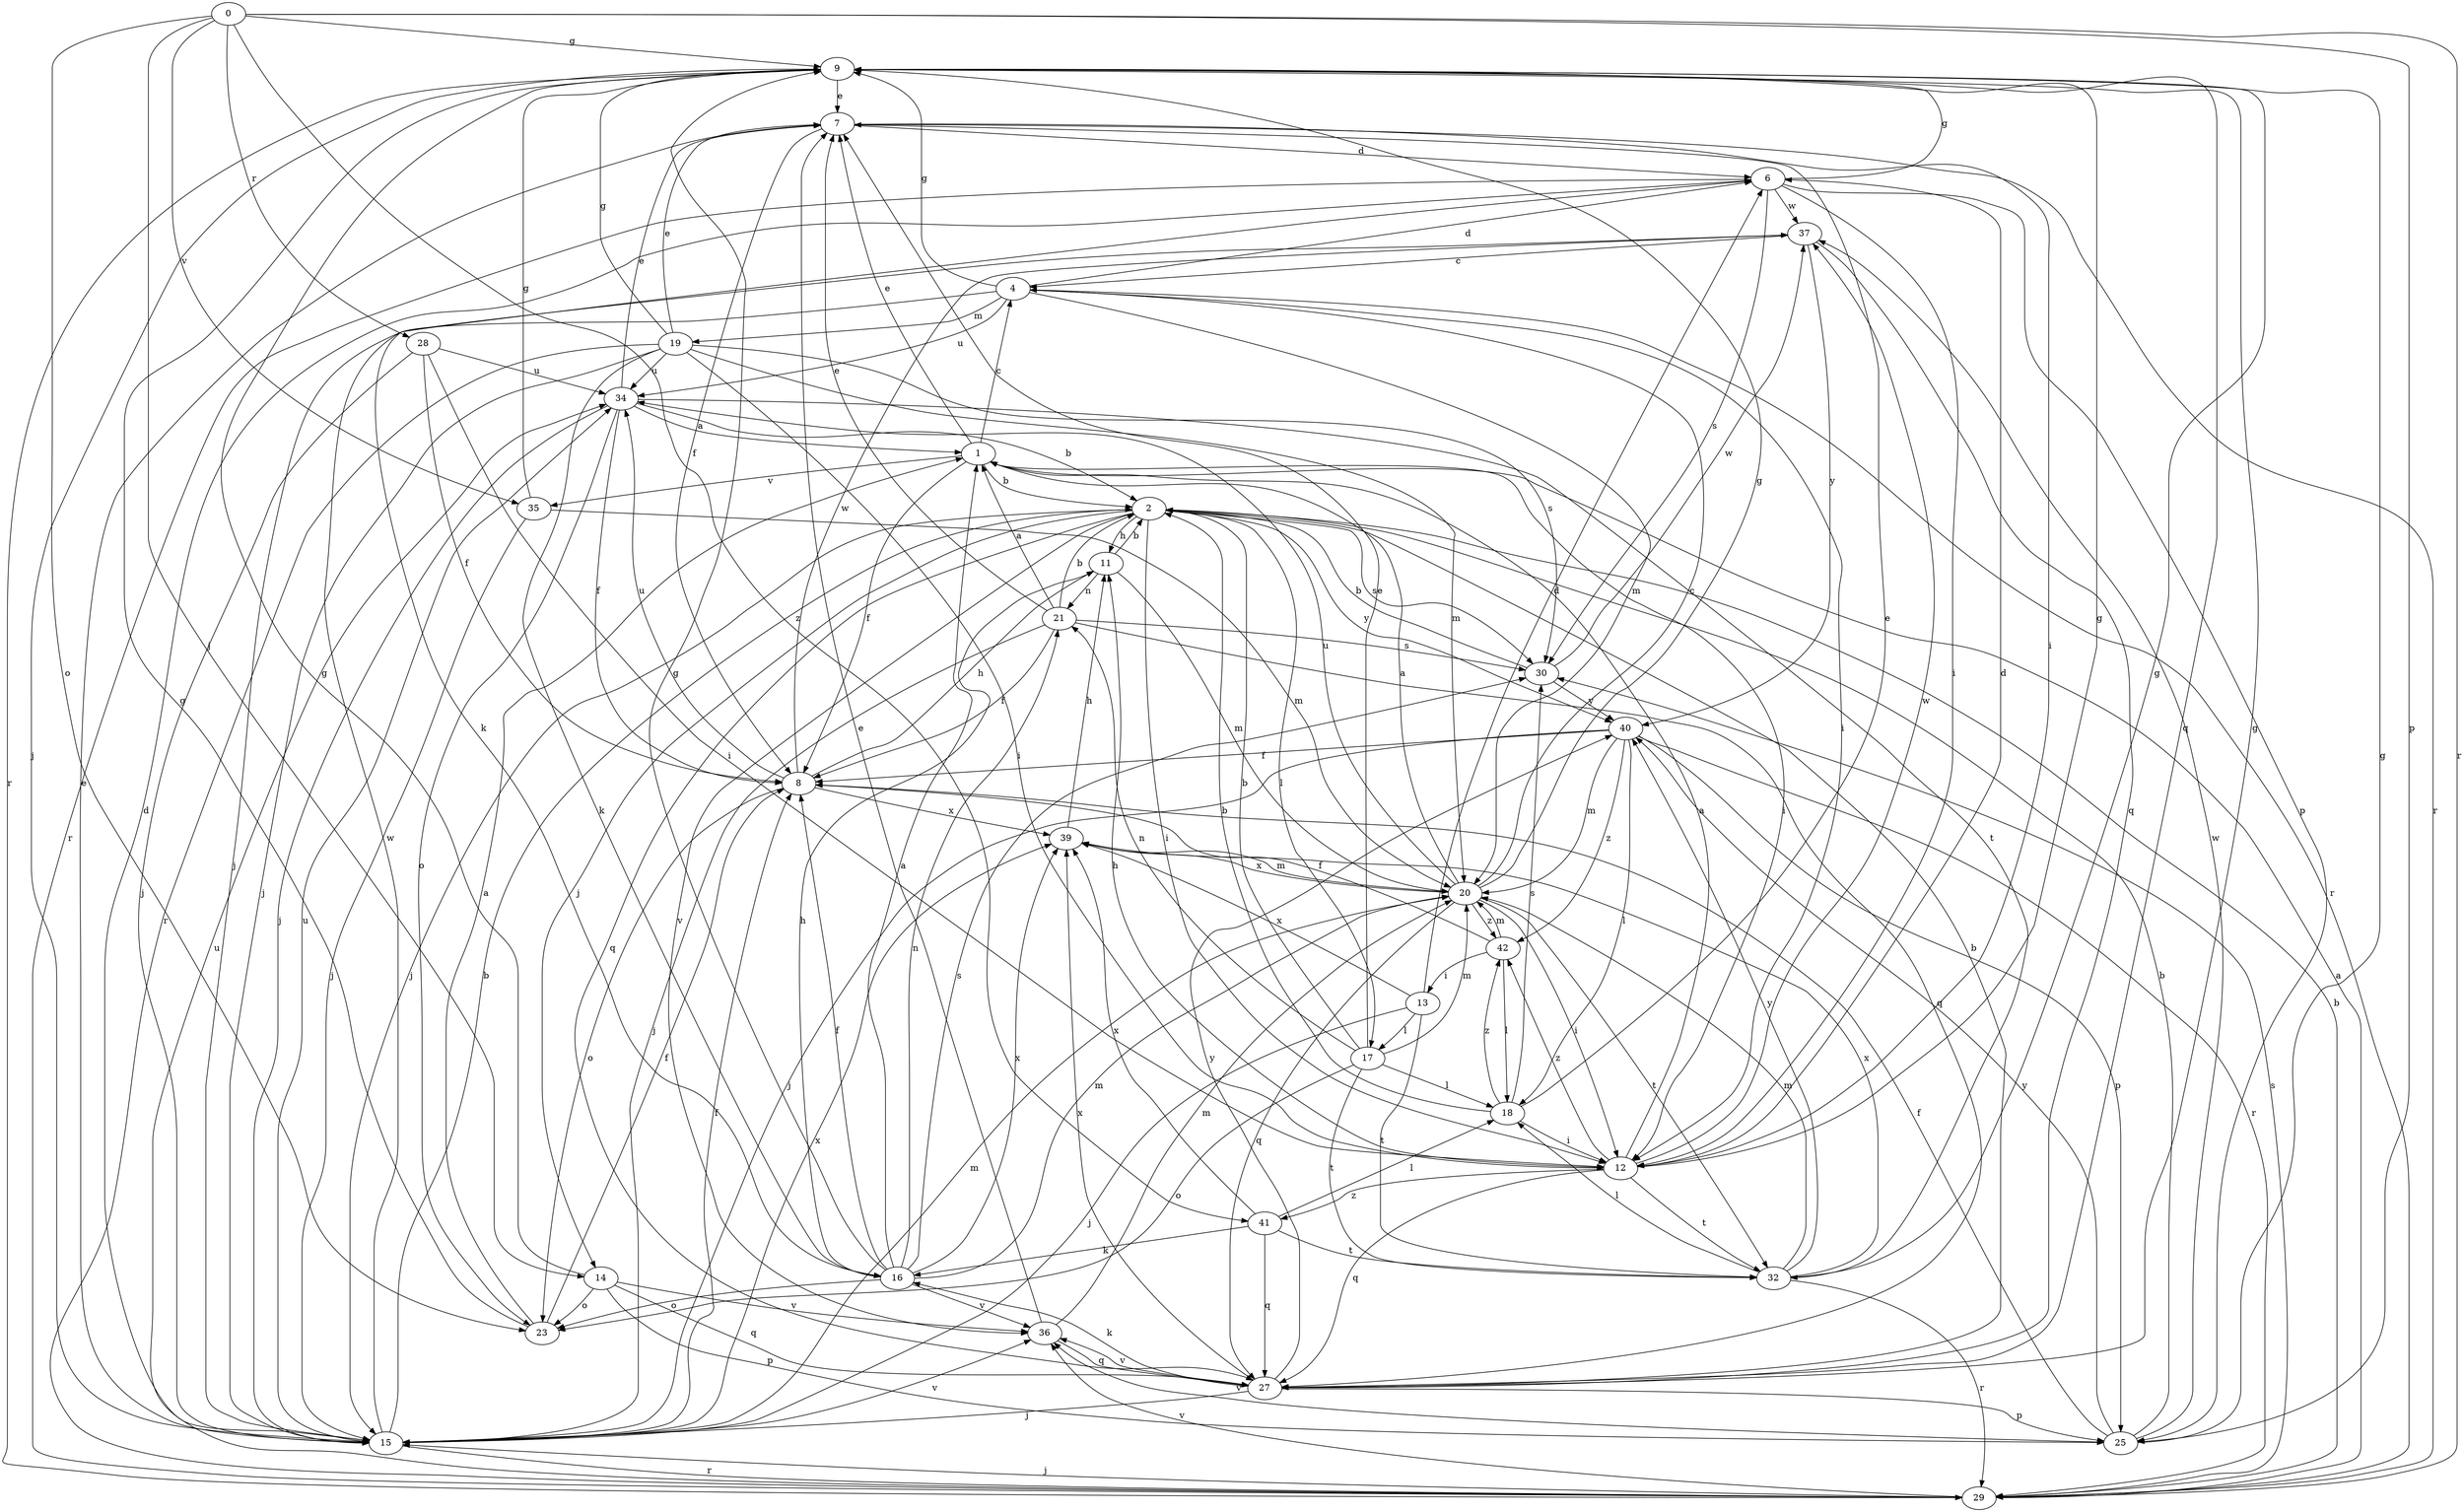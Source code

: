 strict digraph  {
0;
1;
2;
4;
6;
7;
8;
9;
11;
12;
13;
14;
15;
16;
17;
18;
19;
20;
21;
23;
25;
27;
28;
29;
30;
32;
34;
35;
36;
37;
39;
40;
41;
42;
0 -> 9  [label=g];
0 -> 14  [label=j];
0 -> 23  [label=o];
0 -> 25  [label=p];
0 -> 28  [label=r];
0 -> 29  [label=r];
0 -> 35  [label=v];
0 -> 41  [label=z];
1 -> 2  [label=b];
1 -> 4  [label=c];
1 -> 7  [label=e];
1 -> 8  [label=f];
1 -> 12  [label=i];
1 -> 35  [label=v];
2 -> 11  [label=h];
2 -> 12  [label=i];
2 -> 14  [label=j];
2 -> 15  [label=j];
2 -> 17  [label=l];
2 -> 27  [label=q];
2 -> 30  [label=s];
2 -> 36  [label=v];
2 -> 40  [label=y];
4 -> 6  [label=d];
4 -> 9  [label=g];
4 -> 12  [label=i];
4 -> 15  [label=j];
4 -> 19  [label=m];
4 -> 20  [label=m];
4 -> 29  [label=r];
4 -> 34  [label=u];
6 -> 9  [label=g];
6 -> 12  [label=i];
6 -> 16  [label=k];
6 -> 25  [label=p];
6 -> 29  [label=r];
6 -> 30  [label=s];
6 -> 37  [label=w];
7 -> 6  [label=d];
7 -> 8  [label=f];
7 -> 12  [label=i];
7 -> 29  [label=r];
8 -> 11  [label=h];
8 -> 23  [label=o];
8 -> 34  [label=u];
8 -> 37  [label=w];
8 -> 39  [label=x];
9 -> 7  [label=e];
9 -> 15  [label=j];
9 -> 27  [label=q];
9 -> 29  [label=r];
11 -> 2  [label=b];
11 -> 20  [label=m];
11 -> 21  [label=n];
12 -> 1  [label=a];
12 -> 6  [label=d];
12 -> 9  [label=g];
12 -> 11  [label=h];
12 -> 27  [label=q];
12 -> 32  [label=t];
12 -> 37  [label=w];
12 -> 41  [label=z];
12 -> 42  [label=z];
13 -> 6  [label=d];
13 -> 15  [label=j];
13 -> 17  [label=l];
13 -> 32  [label=t];
13 -> 39  [label=x];
14 -> 9  [label=g];
14 -> 23  [label=o];
14 -> 25  [label=p];
14 -> 27  [label=q];
14 -> 36  [label=v];
15 -> 2  [label=b];
15 -> 6  [label=d];
15 -> 7  [label=e];
15 -> 8  [label=f];
15 -> 20  [label=m];
15 -> 29  [label=r];
15 -> 34  [label=u];
15 -> 36  [label=v];
15 -> 37  [label=w];
15 -> 39  [label=x];
16 -> 1  [label=a];
16 -> 8  [label=f];
16 -> 9  [label=g];
16 -> 11  [label=h];
16 -> 20  [label=m];
16 -> 21  [label=n];
16 -> 23  [label=o];
16 -> 30  [label=s];
16 -> 36  [label=v];
16 -> 39  [label=x];
17 -> 2  [label=b];
17 -> 7  [label=e];
17 -> 18  [label=l];
17 -> 20  [label=m];
17 -> 21  [label=n];
17 -> 23  [label=o];
17 -> 32  [label=t];
18 -> 2  [label=b];
18 -> 7  [label=e];
18 -> 12  [label=i];
18 -> 30  [label=s];
18 -> 42  [label=z];
19 -> 7  [label=e];
19 -> 9  [label=g];
19 -> 12  [label=i];
19 -> 15  [label=j];
19 -> 16  [label=k];
19 -> 20  [label=m];
19 -> 29  [label=r];
19 -> 30  [label=s];
19 -> 34  [label=u];
20 -> 1  [label=a];
20 -> 4  [label=c];
20 -> 9  [label=g];
20 -> 12  [label=i];
20 -> 27  [label=q];
20 -> 32  [label=t];
20 -> 34  [label=u];
20 -> 39  [label=x];
20 -> 42  [label=z];
21 -> 1  [label=a];
21 -> 2  [label=b];
21 -> 7  [label=e];
21 -> 8  [label=f];
21 -> 15  [label=j];
21 -> 27  [label=q];
21 -> 30  [label=s];
23 -> 1  [label=a];
23 -> 8  [label=f];
23 -> 9  [label=g];
25 -> 2  [label=b];
25 -> 8  [label=f];
25 -> 9  [label=g];
25 -> 36  [label=v];
25 -> 37  [label=w];
25 -> 40  [label=y];
27 -> 2  [label=b];
27 -> 9  [label=g];
27 -> 15  [label=j];
27 -> 16  [label=k];
27 -> 25  [label=p];
27 -> 36  [label=v];
27 -> 39  [label=x];
27 -> 40  [label=y];
28 -> 8  [label=f];
28 -> 12  [label=i];
28 -> 15  [label=j];
28 -> 34  [label=u];
29 -> 1  [label=a];
29 -> 2  [label=b];
29 -> 15  [label=j];
29 -> 30  [label=s];
29 -> 34  [label=u];
29 -> 36  [label=v];
30 -> 2  [label=b];
30 -> 37  [label=w];
30 -> 40  [label=y];
32 -> 9  [label=g];
32 -> 18  [label=l];
32 -> 20  [label=m];
32 -> 29  [label=r];
32 -> 39  [label=x];
32 -> 40  [label=y];
34 -> 1  [label=a];
34 -> 2  [label=b];
34 -> 7  [label=e];
34 -> 8  [label=f];
34 -> 15  [label=j];
34 -> 23  [label=o];
34 -> 32  [label=t];
35 -> 9  [label=g];
35 -> 15  [label=j];
35 -> 20  [label=m];
36 -> 7  [label=e];
36 -> 20  [label=m];
36 -> 27  [label=q];
37 -> 4  [label=c];
37 -> 27  [label=q];
37 -> 40  [label=y];
39 -> 11  [label=h];
39 -> 20  [label=m];
40 -> 8  [label=f];
40 -> 15  [label=j];
40 -> 18  [label=l];
40 -> 20  [label=m];
40 -> 25  [label=p];
40 -> 29  [label=r];
40 -> 42  [label=z];
41 -> 16  [label=k];
41 -> 18  [label=l];
41 -> 27  [label=q];
41 -> 32  [label=t];
41 -> 39  [label=x];
42 -> 8  [label=f];
42 -> 13  [label=i];
42 -> 18  [label=l];
42 -> 20  [label=m];
}
